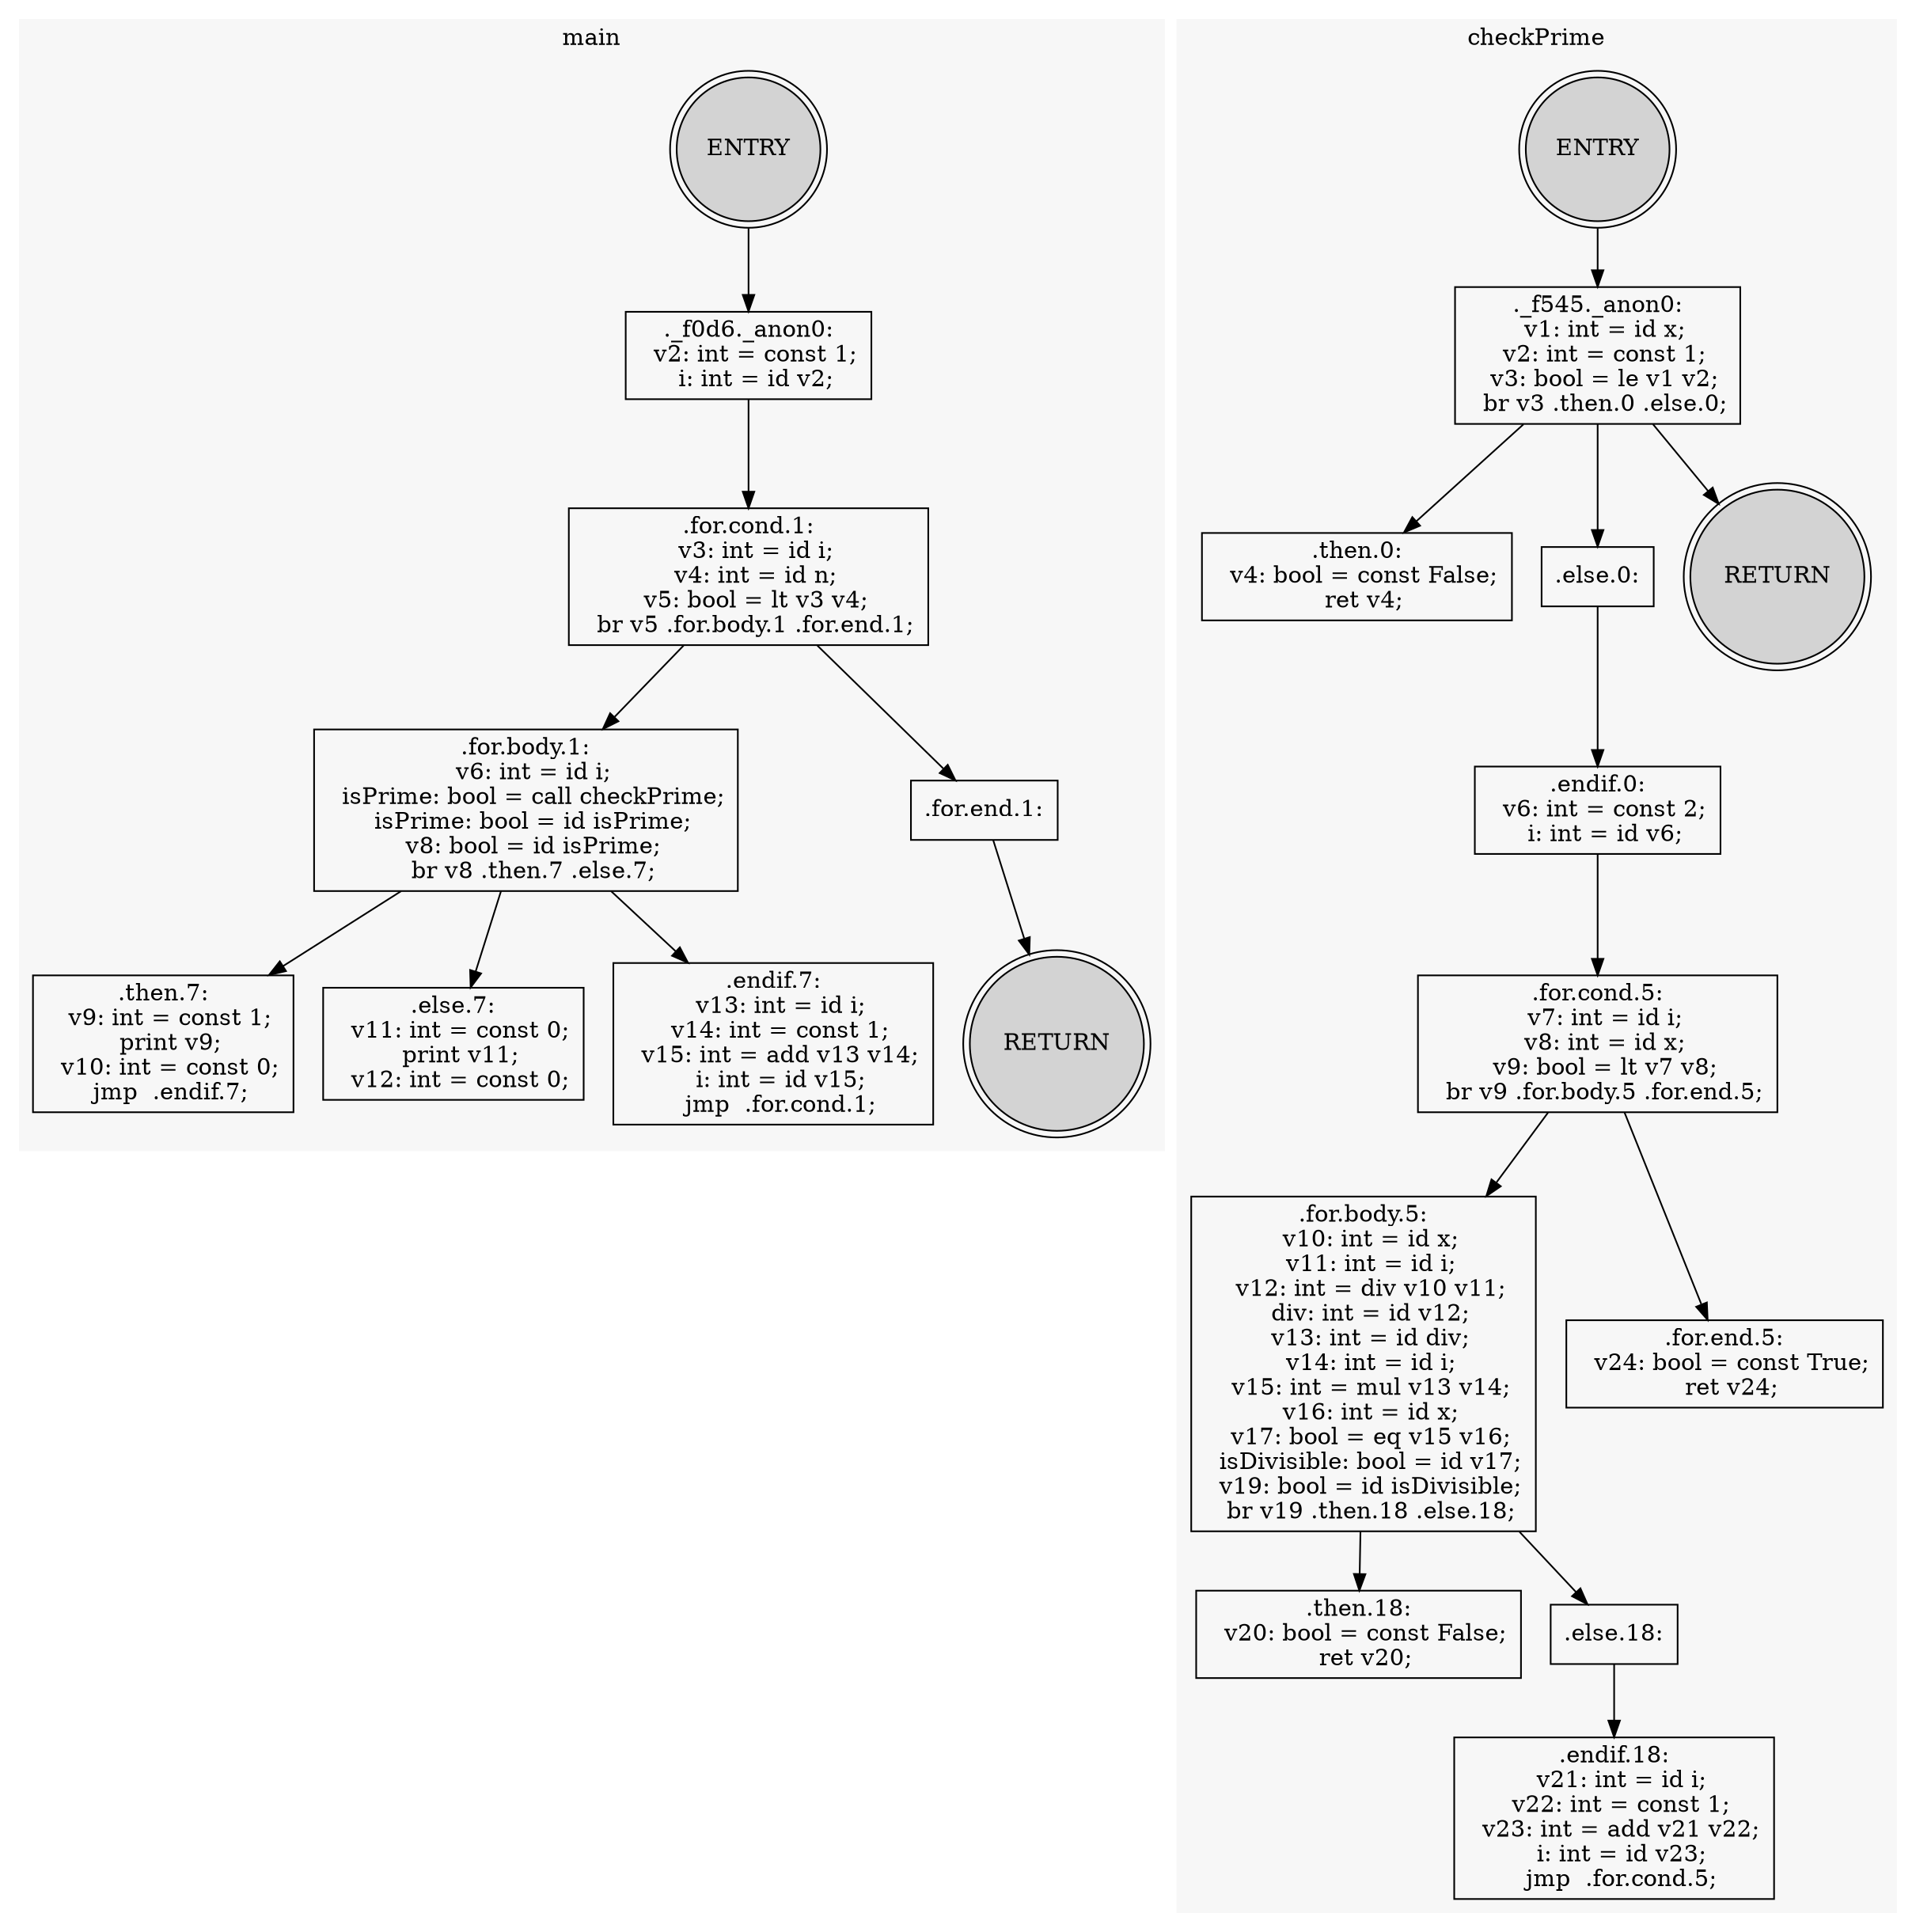 // Dominator Tree
digraph DOMTREE {
	subgraph cluster_main {
		label=main
		color="#f7f7f7"
		style=filled
		rankdir=TB
		FUNC_main_NODE_ENTRY [label=ENTRY fillcolor=lightgray shape=doublecircle style=filled]
		"FUNC_main_NODE__f0d6._anon0" [label="._f0d6._anon0:
  v2: int = const 1;
  i: int = id v2;" shape=box]
		FUNC_main_NODE_ENTRY -> "FUNC_main_NODE__f0d6._anon0"
		"FUNC_main_NODE_for.cond.1" [label=".for.cond.1:
  v3: int = id i;
  v4: int = id n;
  v5: bool = lt v3 v4;
  br v5 .for.body.1 .for.end.1;" shape=box]
		"FUNC_main_NODE__f0d6._anon0" -> "FUNC_main_NODE_for.cond.1"
		"FUNC_main_NODE_for.body.1" [label=".for.body.1:
  v6: int = id i;
  isPrime: bool = call checkPrime;
  isPrime: bool = id isPrime;
  v8: bool = id isPrime;
  br v8 .then.7 .else.7;" shape=box]
		"FUNC_main_NODE_for.cond.1" -> "FUNC_main_NODE_for.body.1"
		"FUNC_main_NODE_then.7" [label=".then.7:
  v9: int = const 1;
  print v9;
  v10: int = const 0;
  jmp  .endif.7;" shape=box]
		"FUNC_main_NODE_for.body.1" -> "FUNC_main_NODE_then.7"
		"FUNC_main_NODE_else.7" [label=".else.7:
  v11: int = const 0;
  print v11;
  v12: int = const 0;" shape=box]
		"FUNC_main_NODE_for.body.1" -> "FUNC_main_NODE_else.7"
		"FUNC_main_NODE_endif.7" [label=".endif.7:
  v13: int = id i;
  v14: int = const 1;
  v15: int = add v13 v14;
  i: int = id v15;
  jmp  .for.cond.1;" shape=box]
		"FUNC_main_NODE_for.body.1" -> "FUNC_main_NODE_endif.7"
		"FUNC_main_NODE_for.end.1" [label=".for.end.1:" shape=box]
		"FUNC_main_NODE_for.cond.1" -> "FUNC_main_NODE_for.end.1"
		FUNC_main_NODE_RETURN [label=RETURN fillcolor=lightgray shape=doublecircle style=filled]
		"FUNC_main_NODE_for.end.1" -> FUNC_main_NODE_RETURN
	}
	subgraph cluster_checkPrime {
		label=checkPrime
		color="#f7f7f7"
		style=filled
		rankdir=TB
		FUNC_checkPrime_NODE_ENTRY [label=ENTRY fillcolor=lightgray shape=doublecircle style=filled]
		"FUNC_checkPrime_NODE__f545._anon0" [label="._f545._anon0:
  v1: int = id x;
  v2: int = const 1;
  v3: bool = le v1 v2;
  br v3 .then.0 .else.0;" shape=box]
		FUNC_checkPrime_NODE_ENTRY -> "FUNC_checkPrime_NODE__f545._anon0"
		"FUNC_checkPrime_NODE_then.0" [label=".then.0:
  v4: bool = const False;
  ret v4;" shape=box]
		"FUNC_checkPrime_NODE__f545._anon0" -> "FUNC_checkPrime_NODE_then.0"
		"FUNC_checkPrime_NODE_else.0" [label=".else.0:" shape=box]
		"FUNC_checkPrime_NODE__f545._anon0" -> "FUNC_checkPrime_NODE_else.0"
		"FUNC_checkPrime_NODE_endif.0" [label=".endif.0:
  v6: int = const 2;
  i: int = id v6;" shape=box]
		"FUNC_checkPrime_NODE_else.0" -> "FUNC_checkPrime_NODE_endif.0"
		"FUNC_checkPrime_NODE_for.cond.5" [label=".for.cond.5:
  v7: int = id i;
  v8: int = id x;
  v9: bool = lt v7 v8;
  br v9 .for.body.5 .for.end.5;" shape=box]
		"FUNC_checkPrime_NODE_endif.0" -> "FUNC_checkPrime_NODE_for.cond.5"
		"FUNC_checkPrime_NODE_for.body.5" [label=".for.body.5:
  v10: int = id x;
  v11: int = id i;
  v12: int = div v10 v11;
  div: int = id v12;
  v13: int = id div;
  v14: int = id i;
  v15: int = mul v13 v14;
  v16: int = id x;
  v17: bool = eq v15 v16;
  isDivisible: bool = id v17;
  v19: bool = id isDivisible;
  br v19 .then.18 .else.18;" shape=box]
		"FUNC_checkPrime_NODE_for.cond.5" -> "FUNC_checkPrime_NODE_for.body.5"
		"FUNC_checkPrime_NODE_then.18" [label=".then.18:
  v20: bool = const False;
  ret v20;" shape=box]
		"FUNC_checkPrime_NODE_for.body.5" -> "FUNC_checkPrime_NODE_then.18"
		"FUNC_checkPrime_NODE_else.18" [label=".else.18:" shape=box]
		"FUNC_checkPrime_NODE_for.body.5" -> "FUNC_checkPrime_NODE_else.18"
		"FUNC_checkPrime_NODE_endif.18" [label=".endif.18:
  v21: int = id i;
  v22: int = const 1;
  v23: int = add v21 v22;
  i: int = id v23;
  jmp  .for.cond.5;" shape=box]
		"FUNC_checkPrime_NODE_else.18" -> "FUNC_checkPrime_NODE_endif.18"
		"FUNC_checkPrime_NODE_for.end.5" [label=".for.end.5:
  v24: bool = const True;
  ret v24;" shape=box]
		"FUNC_checkPrime_NODE_for.cond.5" -> "FUNC_checkPrime_NODE_for.end.5"
		FUNC_checkPrime_NODE_RETURN [label=RETURN fillcolor=lightgray shape=doublecircle style=filled]
		"FUNC_checkPrime_NODE__f545._anon0" -> FUNC_checkPrime_NODE_RETURN
	}
}
